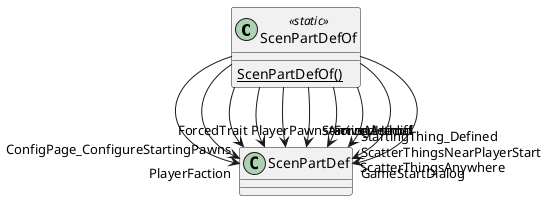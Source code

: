 @startuml
class ScenPartDefOf <<static>> {
    {static} ScenPartDefOf()
}
ScenPartDefOf --> "PlayerFaction" ScenPartDef
ScenPartDefOf --> "ConfigPage_ConfigureStartingPawns" ScenPartDef
ScenPartDefOf --> "PlayerPawnsArriveMethod" ScenPartDef
ScenPartDefOf --> "ForcedTrait" ScenPartDef
ScenPartDefOf --> "ForcedHediff" ScenPartDef
ScenPartDefOf --> "StartingAnimal" ScenPartDef
ScenPartDefOf --> "ScatterThingsNearPlayerStart" ScenPartDef
ScenPartDefOf --> "StartingThing_Defined" ScenPartDef
ScenPartDefOf --> "ScatterThingsAnywhere" ScenPartDef
ScenPartDefOf --> "GameStartDialog" ScenPartDef
@enduml
